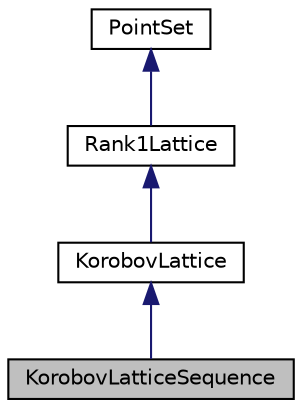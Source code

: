digraph "KorobovLatticeSequence"
{
 // INTERACTIVE_SVG=YES
  bgcolor="transparent";
  edge [fontname="Helvetica",fontsize="10",labelfontname="Helvetica",labelfontsize="10"];
  node [fontname="Helvetica",fontsize="10",shape=record];
  Node0 [label="KorobovLatticeSequence",height=0.2,width=0.4,color="black", fillcolor="grey75", style="filled", fontcolor="black"];
  Node1 -> Node0 [dir="back",color="midnightblue",fontsize="10",style="solid",fontname="Helvetica"];
  Node1 [label="KorobovLattice",height=0.2,width=0.4,color="black",URL="$dd/d26/classumontreal_1_1ssj_1_1hups_1_1KorobovLattice.html",tooltip="This class implements a Korobov lattice, which represents the same point set as in class LCGPointSet..."];
  Node2 -> Node1 [dir="back",color="midnightblue",fontsize="10",style="solid",fontname="Helvetica"];
  Node2 [label="Rank1Lattice",height=0.2,width=0.4,color="black",URL="$d4/d94/classumontreal_1_1ssj_1_1hups_1_1Rank1Lattice.html",tooltip="This class implements point sets specified by integration lattices of rank. "];
  Node3 -> Node2 [dir="back",color="midnightblue",fontsize="10",style="solid",fontname="Helvetica"];
  Node3 [label="PointSet",height=0.2,width=0.4,color="black",URL="$d8/d10/classumontreal_1_1ssj_1_1hups_1_1PointSet.html",tooltip="This abstract class represents a general point set. "];
}
